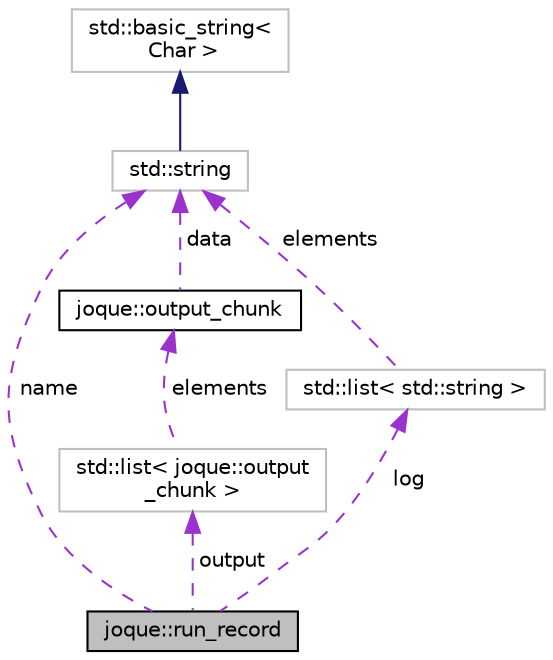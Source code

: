 digraph "joque::run_record"
{
 // LATEX_PDF_SIZE
  edge [fontname="Helvetica",fontsize="10",labelfontname="Helvetica",labelfontsize="10"];
  node [fontname="Helvetica",fontsize="10",shape=record];
  Node1 [label="joque::run_record",height=0.2,width=0.4,color="black", fillcolor="grey75", style="filled", fontcolor="black",tooltip="Record storing information about a run of one task, produced during single execution once for each ta..."];
  Node2 -> Node1 [dir="back",color="darkorchid3",fontsize="10",style="dashed",label=" name" ,fontname="Helvetica"];
  Node2 [label="std::string",height=0.2,width=0.4,color="grey75", fillcolor="white", style="filled",tooltip=" "];
  Node3 -> Node2 [dir="back",color="midnightblue",fontsize="10",style="solid",fontname="Helvetica"];
  Node3 [label="std::basic_string\<\l Char \>",height=0.2,width=0.4,color="grey75", fillcolor="white", style="filled",tooltip=" "];
  Node4 -> Node1 [dir="back",color="darkorchid3",fontsize="10",style="dashed",label=" output" ,fontname="Helvetica"];
  Node4 [label="std::list\< joque::output\l_chunk \>",height=0.2,width=0.4,color="grey75", fillcolor="white", style="filled",tooltip=" "];
  Node5 -> Node4 [dir="back",color="darkorchid3",fontsize="10",style="dashed",label=" elements" ,fontname="Helvetica"];
  Node5 [label="joque::output_chunk",height=0.2,width=0.4,color="black", fillcolor="white", style="filled",URL="$structjoque_1_1output__chunk.html",tooltip=" "];
  Node2 -> Node5 [dir="back",color="darkorchid3",fontsize="10",style="dashed",label=" data" ,fontname="Helvetica"];
  Node6 -> Node1 [dir="back",color="darkorchid3",fontsize="10",style="dashed",label=" log" ,fontname="Helvetica"];
  Node6 [label="std::list\< std::string \>",height=0.2,width=0.4,color="grey75", fillcolor="white", style="filled",tooltip=" "];
  Node2 -> Node6 [dir="back",color="darkorchid3",fontsize="10",style="dashed",label=" elements" ,fontname="Helvetica"];
}
